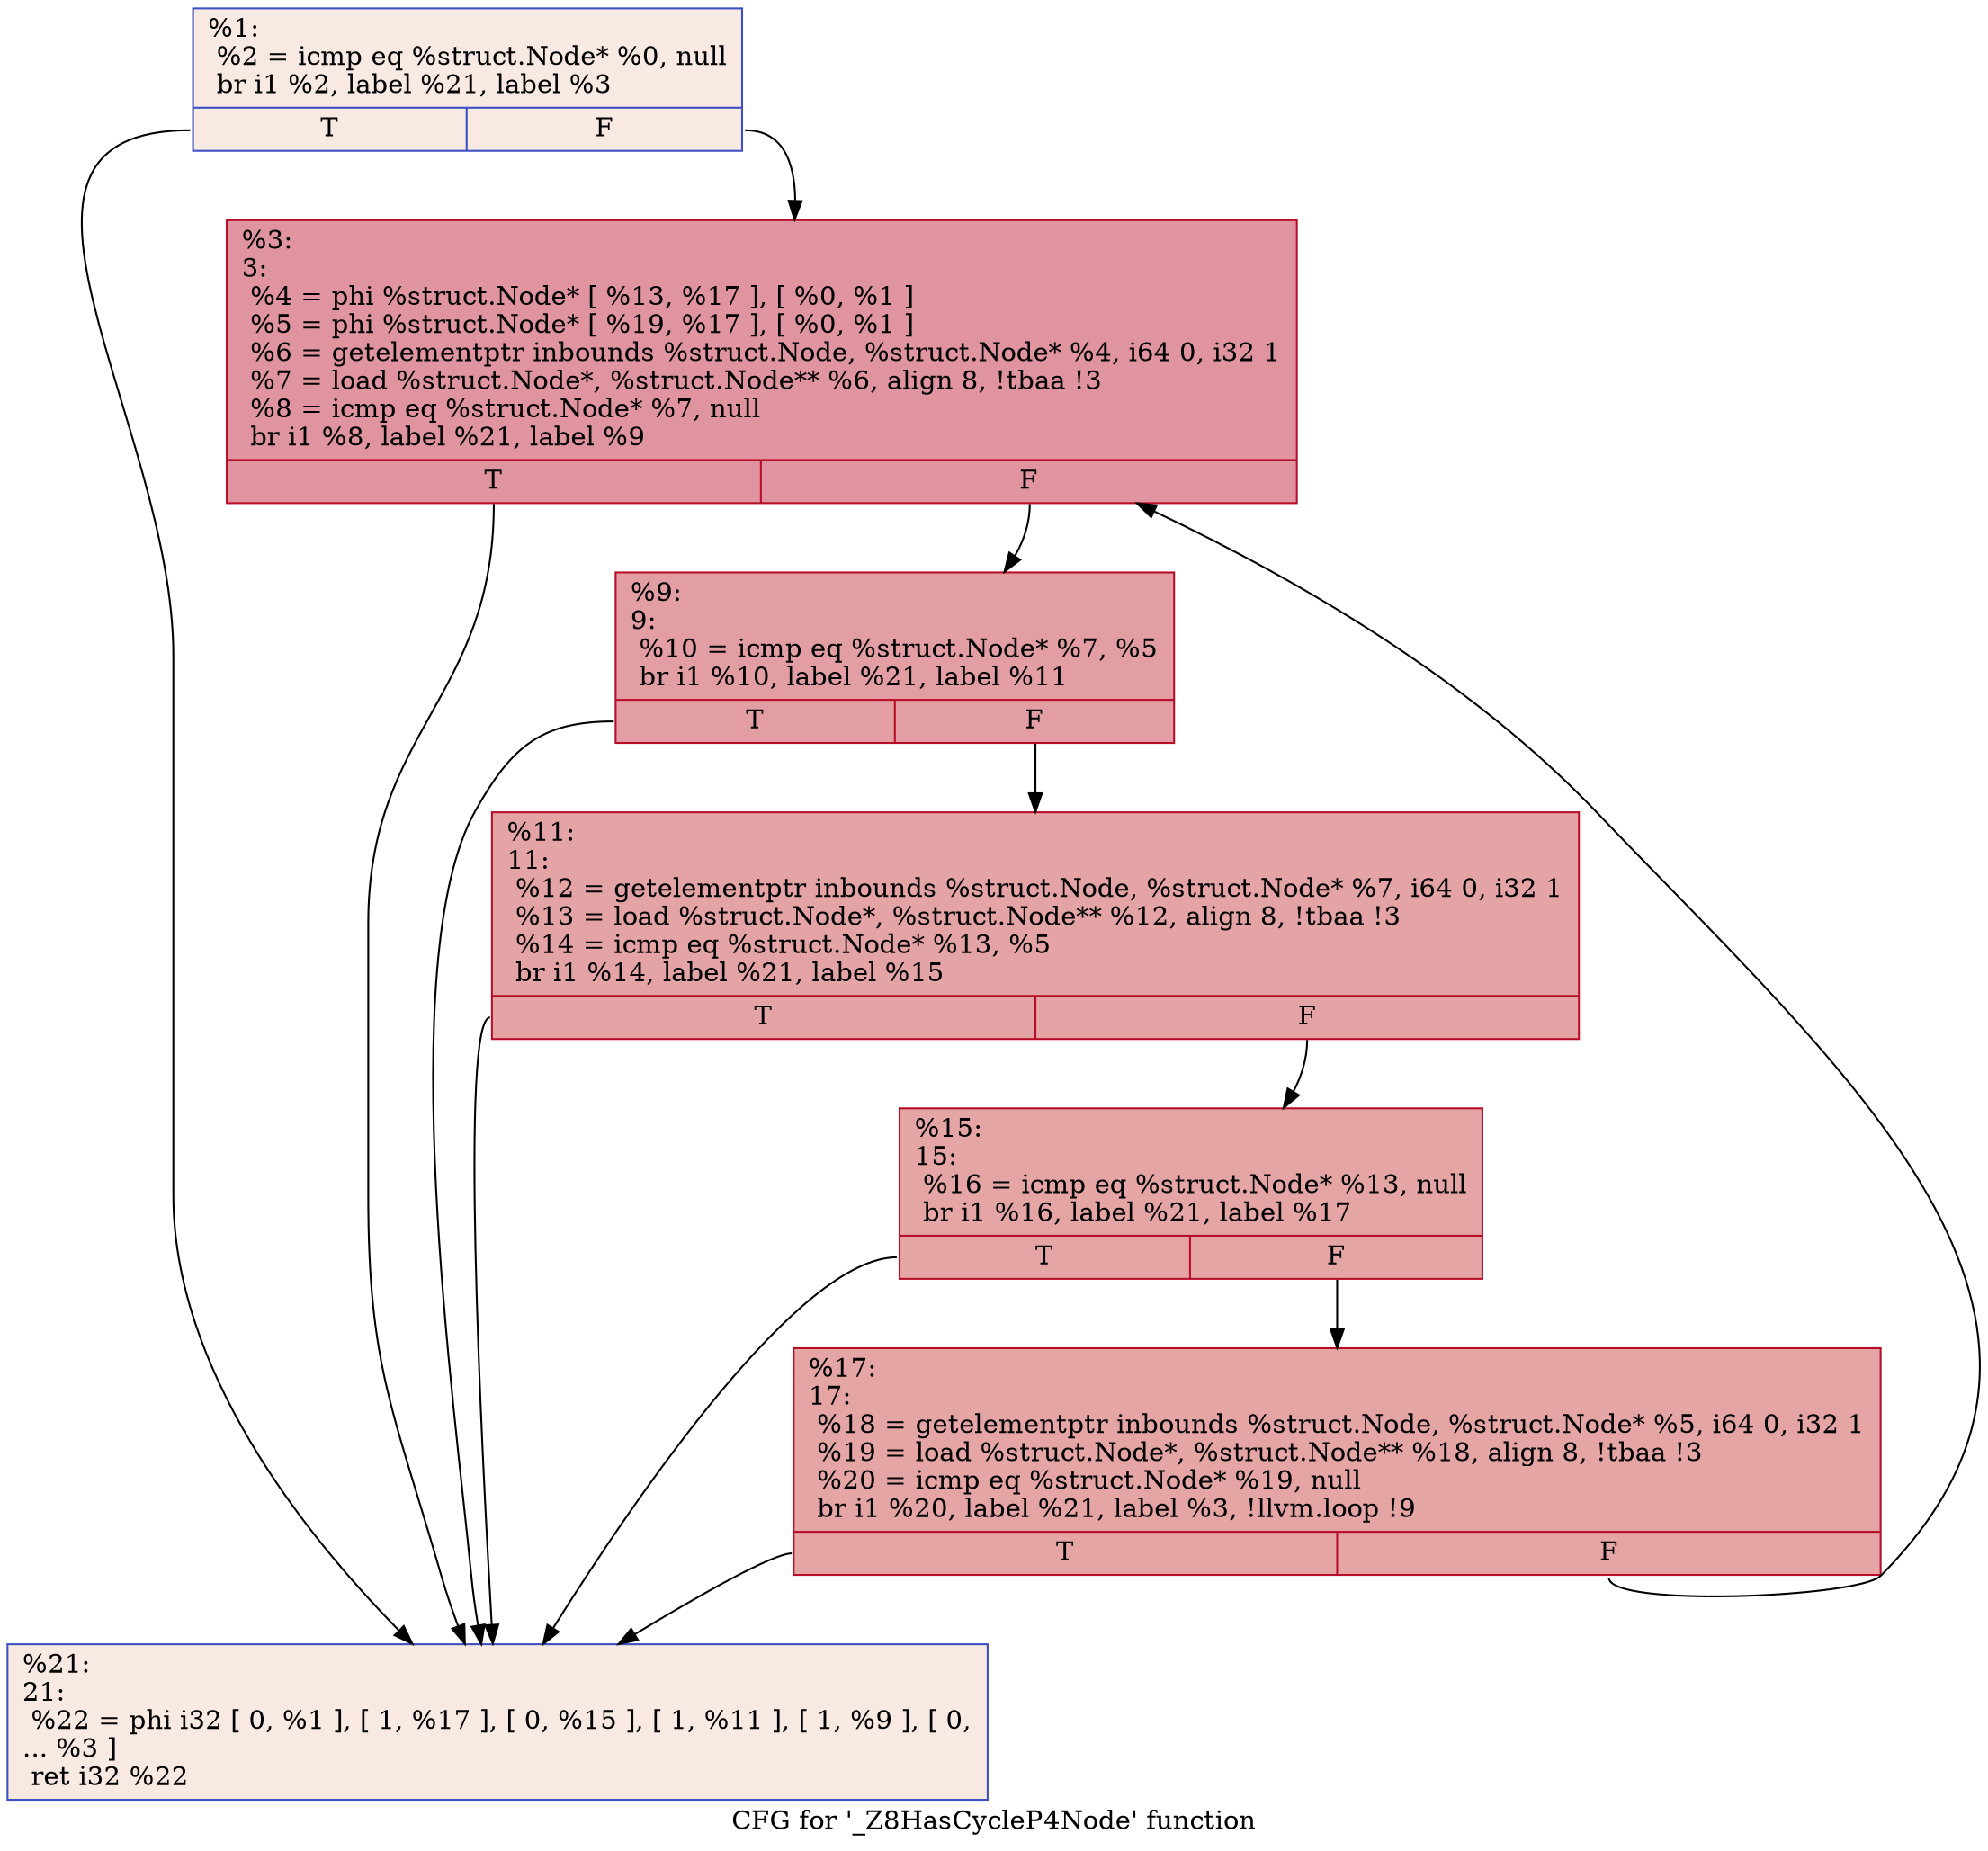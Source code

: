 digraph "CFG for '_Z8HasCycleP4Node' function" {
	label="CFG for '_Z8HasCycleP4Node' function";

	Node0x556e14024930 [shape=record,color="#3d50c3ff", style=filled, fillcolor="#efcebd70",label="{%1:\l  %2 = icmp eq %struct.Node* %0, null\l  br i1 %2, label %21, label %3\l|{<s0>T|<s1>F}}"];
	Node0x556e14024930:s0 -> Node0x556e14024a50;
	Node0x556e14024930:s1 -> Node0x556e14024aa0;
	Node0x556e14024aa0 [shape=record,color="#b70d28ff", style=filled, fillcolor="#b70d2870",label="{%3:\l3:                                                \l  %4 = phi %struct.Node* [ %13, %17 ], [ %0, %1 ]\l  %5 = phi %struct.Node* [ %19, %17 ], [ %0, %1 ]\l  %6 = getelementptr inbounds %struct.Node, %struct.Node* %4, i64 0, i32 1\l  %7 = load %struct.Node*, %struct.Node** %6, align 8, !tbaa !3\l  %8 = icmp eq %struct.Node* %7, null\l  br i1 %8, label %21, label %9\l|{<s0>T|<s1>F}}"];
	Node0x556e14024aa0:s0 -> Node0x556e14024a50;
	Node0x556e14024aa0:s1 -> Node0x556e14024d50;
	Node0x556e14024d50 [shape=record,color="#b70d28ff", style=filled, fillcolor="#be242e70",label="{%9:\l9:                                                \l  %10 = icmp eq %struct.Node* %7, %5\l  br i1 %10, label %21, label %11\l|{<s0>T|<s1>F}}"];
	Node0x556e14024d50:s0 -> Node0x556e14024a50;
	Node0x556e14024d50:s1 -> Node0x556e14025dd0;
	Node0x556e14025dd0 [shape=record,color="#b70d28ff", style=filled, fillcolor="#c32e3170",label="{%11:\l11:                                               \l  %12 = getelementptr inbounds %struct.Node, %struct.Node* %7, i64 0, i32 1\l  %13 = load %struct.Node*, %struct.Node** %12, align 8, !tbaa !3\l  %14 = icmp eq %struct.Node* %13, %5\l  br i1 %14, label %21, label %15\l|{<s0>T|<s1>F}}"];
	Node0x556e14025dd0:s0 -> Node0x556e14024a50;
	Node0x556e14025dd0:s1 -> Node0x556e140266a0;
	Node0x556e140266a0 [shape=record,color="#b70d28ff", style=filled, fillcolor="#c5333470",label="{%15:\l15:                                               \l  %16 = icmp eq %struct.Node* %13, null\l  br i1 %16, label %21, label %17\l|{<s0>T|<s1>F}}"];
	Node0x556e140266a0:s0 -> Node0x556e14024a50;
	Node0x556e140266a0:s1 -> Node0x556e14024c10;
	Node0x556e14024c10 [shape=record,color="#b70d28ff", style=filled, fillcolor="#c5333470",label="{%17:\l17:                                               \l  %18 = getelementptr inbounds %struct.Node, %struct.Node* %5, i64 0, i32 1\l  %19 = load %struct.Node*, %struct.Node** %18, align 8, !tbaa !3\l  %20 = icmp eq %struct.Node* %19, null\l  br i1 %20, label %21, label %3, !llvm.loop !9\l|{<s0>T|<s1>F}}"];
	Node0x556e14024c10:s0 -> Node0x556e14024a50;
	Node0x556e14024c10:s1 -> Node0x556e14024aa0;
	Node0x556e14024a50 [shape=record,color="#3d50c3ff", style=filled, fillcolor="#efcebd70",label="{%21:\l21:                                               \l  %22 = phi i32 [ 0, %1 ], [ 1, %17 ], [ 0, %15 ], [ 1, %11 ], [ 1, %9 ], [ 0,\l... %3 ]\l  ret i32 %22\l}"];
}
